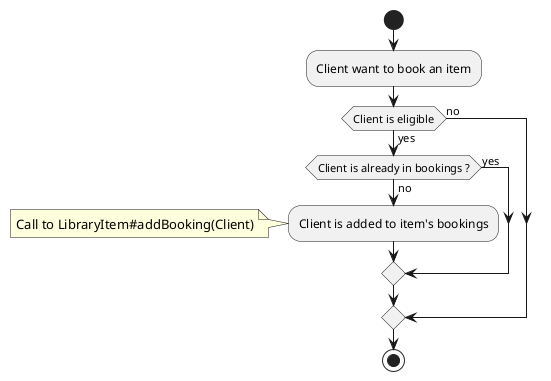 @startuml Client's booking activity diagram

start
:Client want to book an item;
if (Client is eligible) then (yes)
    if (Client is already in bookings ?) then (yes)
    else (no)
      :Client is added to item's bookings;
      note: Call to LibraryItem#addBooking(Client)
    endif
  else (no)  
endif
stop

@enduml